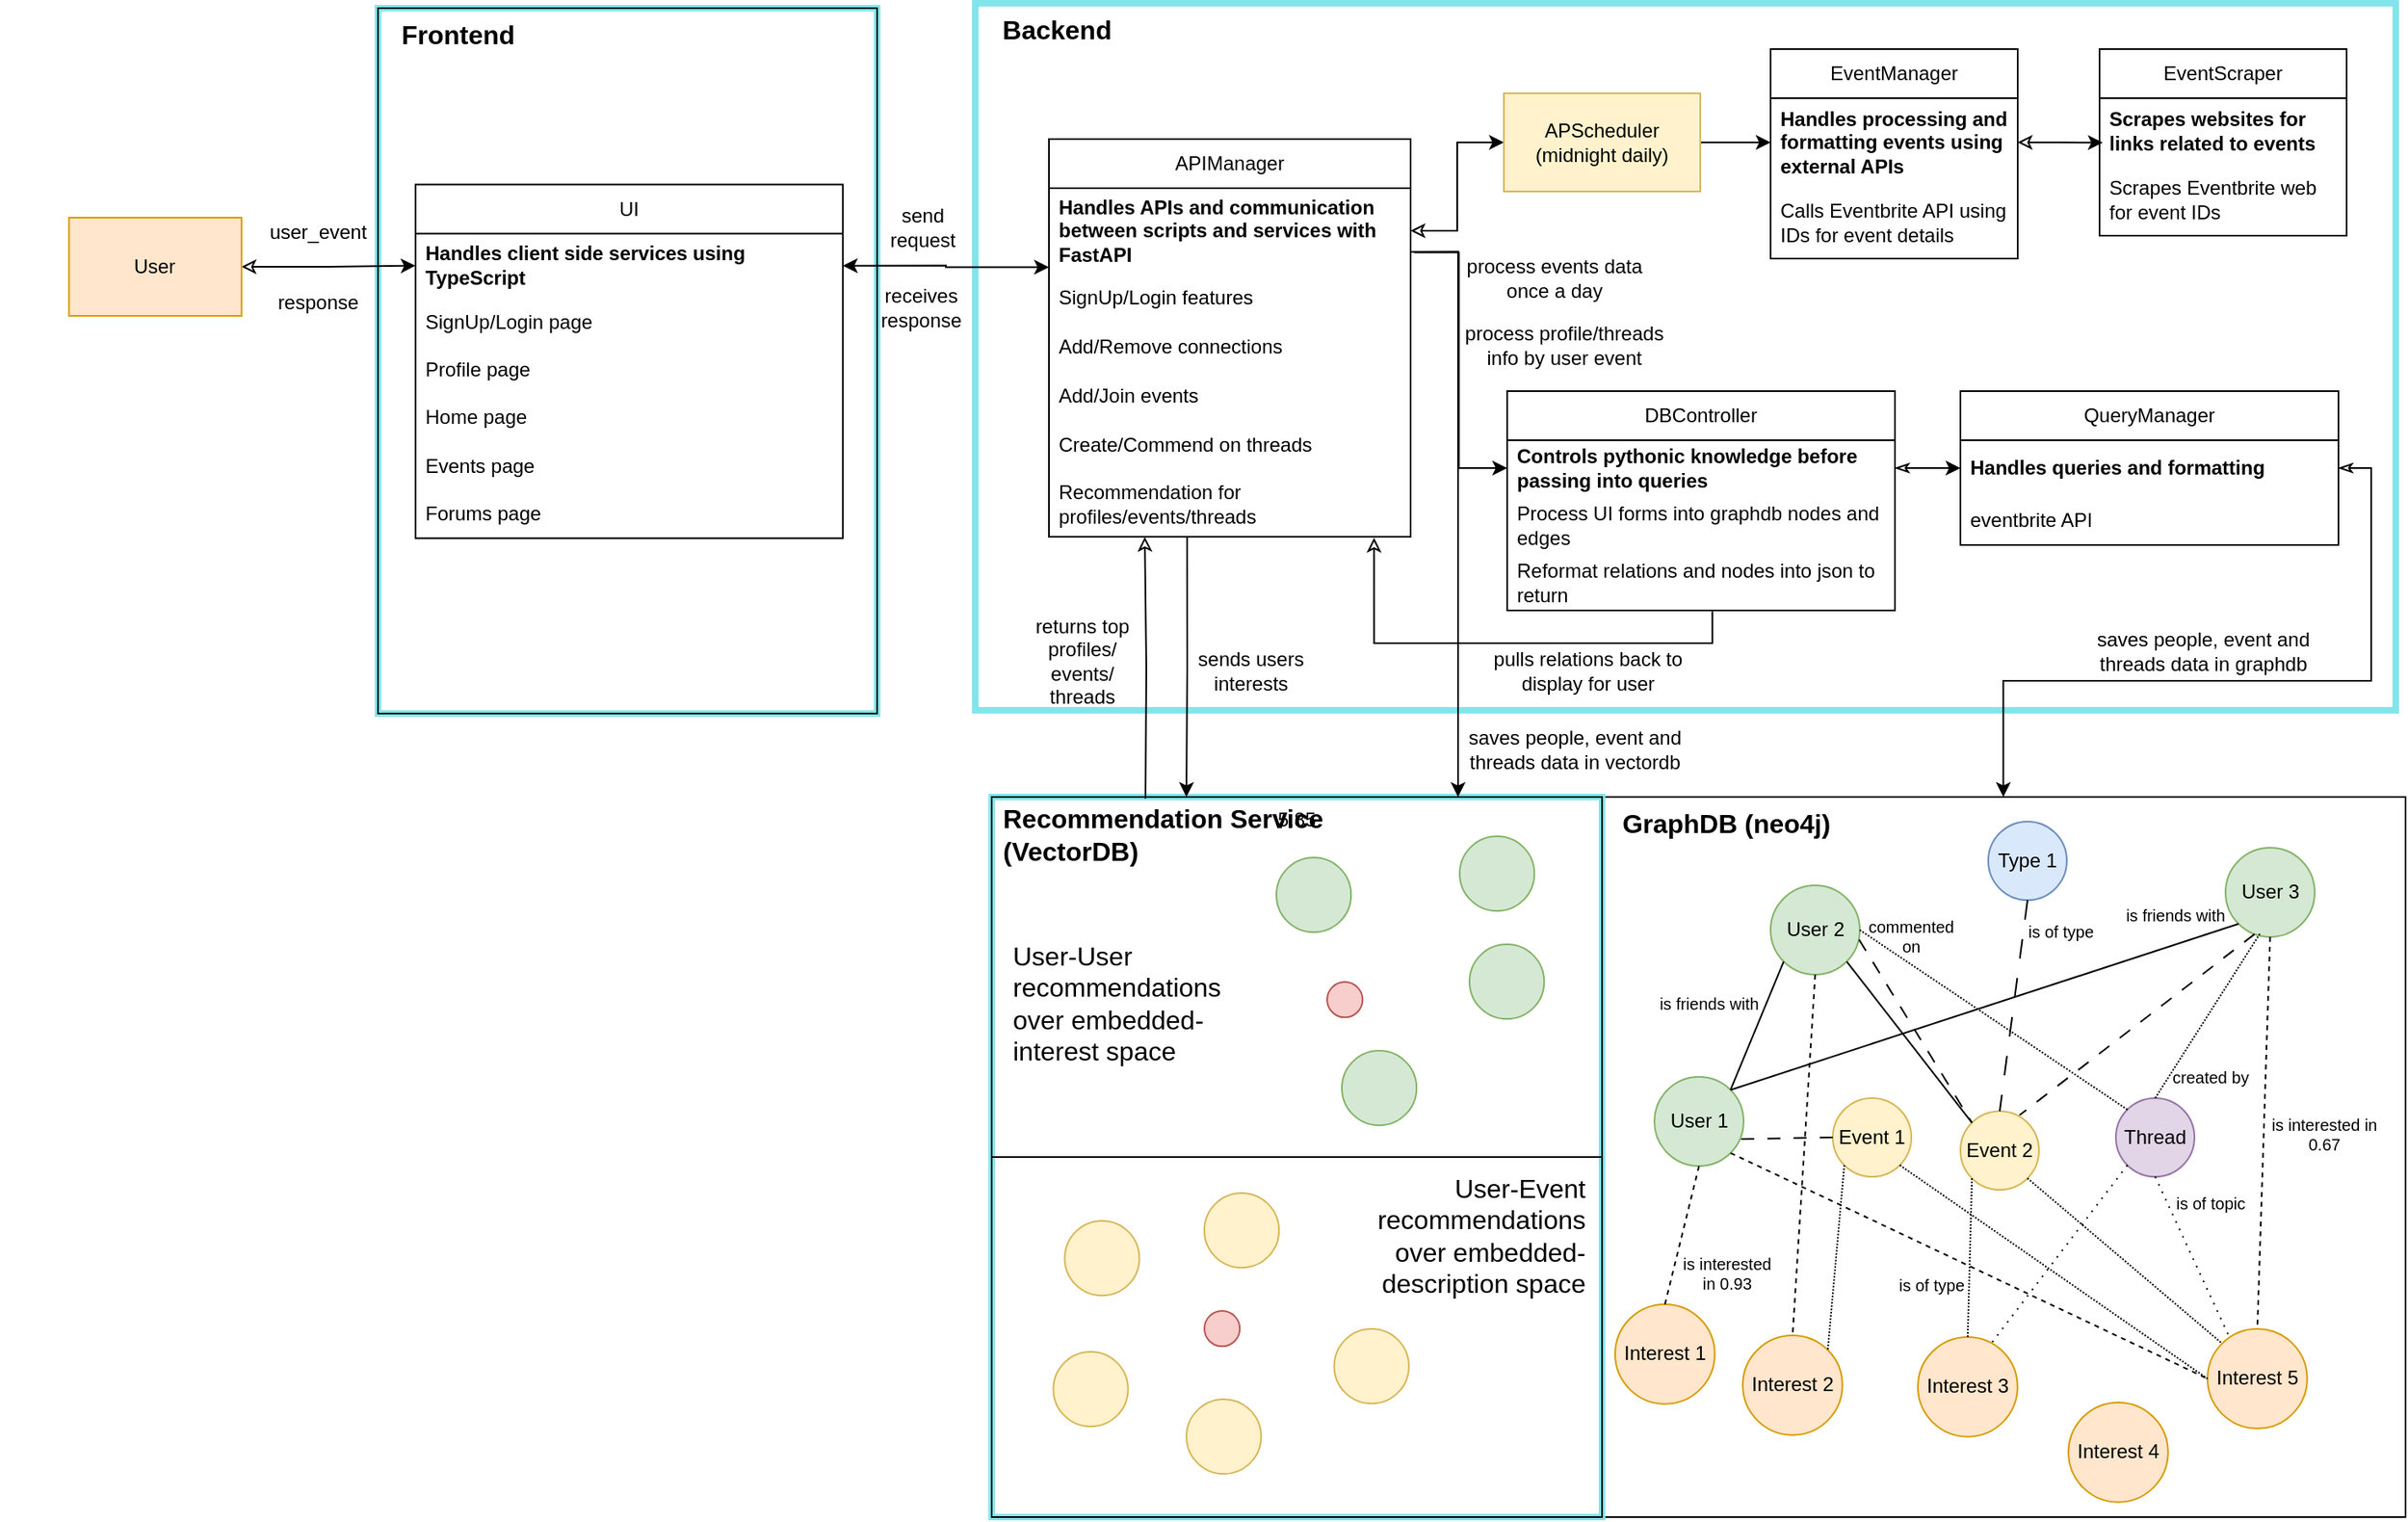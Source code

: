 <mxfile version="26.0.14">
  <diagram name="Page-1" id="p_CH6QeepOM8WfI_RDpC">
    <mxGraphModel dx="1186" dy="473" grid="0" gridSize="10" guides="0" tooltips="1" connect="1" arrows="1" fold="1" page="0" pageScale="1" pageWidth="850" pageHeight="1100" math="0" shadow="0">
      <root>
        <mxCell id="0" />
        <mxCell id="1" parent="0" />
        <mxCell id="Jm47MydlCzY3dooI6Hed-61" value="" style="group" parent="1" vertex="1" connectable="0">
          <mxGeometry x="978" y="524" width="491" height="440" as="geometry" />
        </mxCell>
        <mxCell id="Jm47MydlCzY3dooI6Hed-62" value="" style="rounded=0;whiteSpace=wrap;html=1;gradientColor=default;fillColor=none;" parent="Jm47MydlCzY3dooI6Hed-61" vertex="1">
          <mxGeometry x="-0.583" width="491.583" height="440.0" as="geometry" />
        </mxCell>
        <mxCell id="Jm47MydlCzY3dooI6Hed-63" value="GraphDB (neo4j)" style="text;html=1;align=center;verticalAlign=middle;whiteSpace=wrap;rounded=0;fontSize=16;fontStyle=1" parent="Jm47MydlCzY3dooI6Hed-61" vertex="1">
          <mxGeometry x="2.63" y="1" width="146.37" height="29.96" as="geometry" />
        </mxCell>
        <mxCell id="Jm47MydlCzY3dooI6Hed-67" value="User 1" style="ellipse;whiteSpace=wrap;html=1;aspect=fixed;fillColor=#d5e8d4;strokeColor=#82b366;" parent="Jm47MydlCzY3dooI6Hed-61" vertex="1">
          <mxGeometry x="31.997" y="170.997" width="54.501" height="54.501" as="geometry" />
        </mxCell>
        <mxCell id="Jm47MydlCzY3dooI6Hed-69" value="Event 2" style="ellipse;whiteSpace=wrap;html=1;aspect=fixed;fillColor=#fff2cc;strokeColor=#d6b656;" parent="Jm47MydlCzY3dooI6Hed-61" vertex="1">
          <mxGeometry x="219" y="192" width="48" height="48" as="geometry" />
        </mxCell>
        <mxCell id="Jm47MydlCzY3dooI6Hed-95" value="Interest 3" style="ellipse;whiteSpace=wrap;html=1;aspect=fixed;fillColor=#ffe6cc;strokeColor=#d79b00;" parent="Jm47MydlCzY3dooI6Hed-61" vertex="1">
          <mxGeometry x="193.004" y="329.996" width="60.862" height="60.862" as="geometry" />
        </mxCell>
        <mxCell id="Jm47MydlCzY3dooI6Hed-96" value="Interest 2" style="ellipse;whiteSpace=wrap;html=1;aspect=fixed;fillColor=#ffe6cc;strokeColor=#d79b00;" parent="Jm47MydlCzY3dooI6Hed-61" vertex="1">
          <mxGeometry x="85.999" y="329.0" width="60.862" height="60.862" as="geometry" />
        </mxCell>
        <mxCell id="Jm47MydlCzY3dooI6Hed-97" value="User 2" style="ellipse;whiteSpace=wrap;html=1;aspect=fixed;fillColor=#d5e8d4;strokeColor=#82b366;" parent="Jm47MydlCzY3dooI6Hed-61" vertex="1">
          <mxGeometry x="103.001" y="54.0" width="54.501" height="54.501" as="geometry" />
        </mxCell>
        <mxCell id="Jm47MydlCzY3dooI6Hed-98" value="Interest 1" style="ellipse;whiteSpace=wrap;html=1;aspect=fixed;fillColor=#ffe6cc;strokeColor=#d79b00;" parent="Jm47MydlCzY3dooI6Hed-61" vertex="1">
          <mxGeometry x="7.999" y="309.998" width="60.862" height="60.862" as="geometry" />
        </mxCell>
        <mxCell id="Jm47MydlCzY3dooI6Hed-100" value="Interest 4" style="ellipse;whiteSpace=wrap;html=1;aspect=fixed;fillColor=#ffe6cc;strokeColor=#d79b00;" parent="Jm47MydlCzY3dooI6Hed-61" vertex="1">
          <mxGeometry x="284.999" y="370.0" width="60.862" height="60.862" as="geometry" />
        </mxCell>
        <mxCell id="Jm47MydlCzY3dooI6Hed-101" value="Interest 5" style="ellipse;whiteSpace=wrap;html=1;aspect=fixed;fillColor=#ffe6cc;strokeColor=#d79b00;" parent="Jm47MydlCzY3dooI6Hed-61" vertex="1">
          <mxGeometry x="370.002" y="325.002" width="60.862" height="60.862" as="geometry" />
        </mxCell>
        <mxCell id="Jm47MydlCzY3dooI6Hed-108" value="" style="endArrow=none;html=1;rounded=0;entryX=1;entryY=0;entryDx=0;entryDy=0;exitX=0;exitY=1;exitDx=0;exitDy=0;" parent="Jm47MydlCzY3dooI6Hed-61" source="Jm47MydlCzY3dooI6Hed-97" target="Jm47MydlCzY3dooI6Hed-67" edge="1">
          <mxGeometry width="50" height="50" relative="1" as="geometry">
            <mxPoint x="102" y="378" as="sourcePoint" />
            <mxPoint x="78" y="346" as="targetPoint" />
          </mxGeometry>
        </mxCell>
        <mxCell id="Jm47MydlCzY3dooI6Hed-109" value="User 3" style="ellipse;whiteSpace=wrap;html=1;aspect=fixed;fillColor=#d5e8d4;strokeColor=#82b366;" parent="Jm47MydlCzY3dooI6Hed-61" vertex="1">
          <mxGeometry x="381.001" y="31.0" width="54.501" height="54.501" as="geometry" />
        </mxCell>
        <mxCell id="Jm47MydlCzY3dooI6Hed-110" value="Event 1" style="ellipse;whiteSpace=wrap;html=1;aspect=fixed;fillColor=#fff2cc;strokeColor=#d6b656;" parent="Jm47MydlCzY3dooI6Hed-61" vertex="1">
          <mxGeometry x="141" y="184" width="48" height="48" as="geometry" />
        </mxCell>
        <mxCell id="Jm47MydlCzY3dooI6Hed-112" value="" style="endArrow=none;html=1;rounded=0;entryX=1;entryY=0;entryDx=0;entryDy=0;exitX=0;exitY=1;exitDx=0;exitDy=0;dashed=1;dashPattern=1 1;" parent="Jm47MydlCzY3dooI6Hed-61" source="Jm47MydlCzY3dooI6Hed-110" target="Jm47MydlCzY3dooI6Hed-96" edge="1">
          <mxGeometry width="50" height="50" relative="1" as="geometry">
            <mxPoint x="273" y="232" as="sourcePoint" />
            <mxPoint x="191" y="269" as="targetPoint" />
          </mxGeometry>
        </mxCell>
        <mxCell id="Jm47MydlCzY3dooI6Hed-113" value="" style="endArrow=none;html=1;rounded=0;entryX=0;entryY=0;entryDx=0;entryDy=0;exitX=1;exitY=1;exitDx=0;exitDy=0;dashed=1;dashPattern=1 1;" parent="Jm47MydlCzY3dooI6Hed-61" source="Jm47MydlCzY3dooI6Hed-69" target="Jm47MydlCzY3dooI6Hed-101" edge="1">
          <mxGeometry width="50" height="50" relative="1" as="geometry">
            <mxPoint x="319" y="260" as="sourcePoint" />
            <mxPoint x="290" y="302" as="targetPoint" />
          </mxGeometry>
        </mxCell>
        <mxCell id="Jm47MydlCzY3dooI6Hed-114" value="" style="endArrow=none;html=1;rounded=0;entryX=0.5;entryY=0;entryDx=0;entryDy=0;exitX=0;exitY=1;exitDx=0;exitDy=0;dashed=1;dashPattern=1 1;" parent="Jm47MydlCzY3dooI6Hed-61" source="Jm47MydlCzY3dooI6Hed-69" target="Jm47MydlCzY3dooI6Hed-95" edge="1">
          <mxGeometry width="50" height="50" relative="1" as="geometry">
            <mxPoint x="214" y="259" as="sourcePoint" />
            <mxPoint x="267" y="301" as="targetPoint" />
          </mxGeometry>
        </mxCell>
        <mxCell id="Jm47MydlCzY3dooI6Hed-115" value="" style="endArrow=none;html=1;rounded=0;entryX=0;entryY=0.5;entryDx=0;entryDy=0;exitX=1;exitY=1;exitDx=0;exitDy=0;dashed=1;dashPattern=1 1;" parent="Jm47MydlCzY3dooI6Hed-61" source="Jm47MydlCzY3dooI6Hed-110" target="Jm47MydlCzY3dooI6Hed-101" edge="1">
          <mxGeometry width="50" height="50" relative="1" as="geometry">
            <mxPoint x="213" y="252" as="sourcePoint" />
            <mxPoint x="184" y="294" as="targetPoint" />
          </mxGeometry>
        </mxCell>
        <mxCell id="Jm47MydlCzY3dooI6Hed-116" value="" style="endArrow=none;html=1;rounded=0;entryX=0.5;entryY=0;entryDx=0;entryDy=0;exitX=0.5;exitY=1;exitDx=0;exitDy=0;dashed=1;" parent="Jm47MydlCzY3dooI6Hed-61" source="Jm47MydlCzY3dooI6Hed-67" target="Jm47MydlCzY3dooI6Hed-98" edge="1">
          <mxGeometry width="50" height="50" relative="1" as="geometry">
            <mxPoint x="43" y="211" as="sourcePoint" />
            <mxPoint x="14" y="253" as="targetPoint" />
          </mxGeometry>
        </mxCell>
        <mxCell id="Jm47MydlCzY3dooI6Hed-117" value="" style="endArrow=none;html=1;rounded=0;entryX=0;entryY=0.5;entryDx=0;entryDy=0;exitX=1;exitY=1;exitDx=0;exitDy=0;dashed=1;" parent="Jm47MydlCzY3dooI6Hed-61" source="Jm47MydlCzY3dooI6Hed-67" target="Jm47MydlCzY3dooI6Hed-101" edge="1">
          <mxGeometry width="50" height="50" relative="1" as="geometry">
            <mxPoint x="69" y="235" as="sourcePoint" />
            <mxPoint x="62" y="291" as="targetPoint" />
          </mxGeometry>
        </mxCell>
        <mxCell id="Jm47MydlCzY3dooI6Hed-118" value="" style="endArrow=none;html=1;rounded=0;entryX=1;entryY=0;entryDx=0;entryDy=0;exitX=0;exitY=1;exitDx=0;exitDy=0;" parent="Jm47MydlCzY3dooI6Hed-61" source="Jm47MydlCzY3dooI6Hed-109" target="Jm47MydlCzY3dooI6Hed-67" edge="1">
          <mxGeometry width="50" height="50" relative="1" as="geometry">
            <mxPoint x="154" y="106" as="sourcePoint" />
            <mxPoint x="89" y="189" as="targetPoint" />
          </mxGeometry>
        </mxCell>
        <mxCell id="Jm47MydlCzY3dooI6Hed-119" value="" style="endArrow=none;html=1;rounded=0;entryX=0.5;entryY=0;entryDx=0;entryDy=0;exitX=0.5;exitY=1;exitDx=0;exitDy=0;dashed=1;" parent="Jm47MydlCzY3dooI6Hed-61" source="Jm47MydlCzY3dooI6Hed-97" target="Jm47MydlCzY3dooI6Hed-96" edge="1">
          <mxGeometry width="50" height="50" relative="1" as="geometry">
            <mxPoint x="289" y="111" as="sourcePoint" />
            <mxPoint x="89" y="189" as="targetPoint" />
          </mxGeometry>
        </mxCell>
        <mxCell id="Jm47MydlCzY3dooI6Hed-120" value="" style="endArrow=none;html=1;rounded=0;entryX=0;entryY=0;entryDx=0;entryDy=0;exitX=0.992;exitY=0.609;exitDx=0;exitDy=0;dashed=1;exitPerimeter=0;dashPattern=8 8;" parent="Jm47MydlCzY3dooI6Hed-61" source="Jm47MydlCzY3dooI6Hed-97" target="Jm47MydlCzY3dooI6Hed-69" edge="1">
          <mxGeometry width="50" height="50" relative="1" as="geometry">
            <mxPoint x="173" y="114" as="sourcePoint" />
            <mxPoint x="142" y="273" as="targetPoint" />
          </mxGeometry>
        </mxCell>
        <mxCell id="Jm47MydlCzY3dooI6Hed-121" value="" style="endArrow=none;html=1;rounded=0;exitX=0.5;exitY=1;exitDx=0;exitDy=0;dashed=1;entryX=0.5;entryY=0;entryDx=0;entryDy=0;" parent="Jm47MydlCzY3dooI6Hed-61" source="Jm47MydlCzY3dooI6Hed-109" target="Jm47MydlCzY3dooI6Hed-101" edge="1">
          <mxGeometry width="50" height="50" relative="1" as="geometry">
            <mxPoint x="193" y="106" as="sourcePoint" />
            <mxPoint x="403" y="300" as="targetPoint" />
          </mxGeometry>
        </mxCell>
        <mxCell id="Jm47MydlCzY3dooI6Hed-122" value="" style="endArrow=none;html=1;rounded=0;entryX=0.753;entryY=0.05;entryDx=0;entryDy=0;exitX=0.325;exitY=0.969;exitDx=0;exitDy=0;exitPerimeter=0;dashed=1;dashPattern=8 8;entryPerimeter=0;" parent="Jm47MydlCzY3dooI6Hed-61" source="Jm47MydlCzY3dooI6Hed-109" target="Jm47MydlCzY3dooI6Hed-69" edge="1">
          <mxGeometry width="50" height="50" relative="1" as="geometry">
            <mxPoint x="337" y="120" as="sourcePoint" />
            <mxPoint x="89" y="189" as="targetPoint" />
          </mxGeometry>
        </mxCell>
        <mxCell id="Jm47MydlCzY3dooI6Hed-123" value="" style="endArrow=none;html=1;rounded=0;entryX=0;entryY=0;entryDx=0;entryDy=0;exitX=1;exitY=1;exitDx=0;exitDy=0;" parent="Jm47MydlCzY3dooI6Hed-61" source="Jm47MydlCzY3dooI6Hed-97" target="Jm47MydlCzY3dooI6Hed-69" edge="1">
          <mxGeometry width="50" height="50" relative="1" as="geometry">
            <mxPoint x="251" y="102" as="sourcePoint" />
            <mxPoint x="236" y="190" as="targetPoint" />
          </mxGeometry>
        </mxCell>
        <mxCell id="Jm47MydlCzY3dooI6Hed-125" value="" style="endArrow=none;html=1;rounded=0;entryX=0;entryY=0.5;entryDx=0;entryDy=0;exitX=0.973;exitY=0.697;exitDx=0;exitDy=0;dashed=1;exitPerimeter=0;dashPattern=8 8;" parent="Jm47MydlCzY3dooI6Hed-61" source="Jm47MydlCzY3dooI6Hed-67" target="Jm47MydlCzY3dooI6Hed-110" edge="1">
          <mxGeometry width="50" height="50" relative="1" as="geometry">
            <mxPoint x="94" y="199" as="sourcePoint" />
            <mxPoint x="209" y="328" as="targetPoint" />
          </mxGeometry>
        </mxCell>
        <mxCell id="Jm47MydlCzY3dooI6Hed-128" value="is friends with" style="text;html=1;align=center;verticalAlign=middle;whiteSpace=wrap;rounded=0;fontSize=10;" parent="Jm47MydlCzY3dooI6Hed-61" vertex="1">
          <mxGeometry x="22" y="111" width="87" height="30" as="geometry" />
        </mxCell>
        <mxCell id="Jm47MydlCzY3dooI6Hed-129" value="is interested in&lt;div&gt;0.67&lt;/div&gt;" style="text;html=1;align=center;verticalAlign=middle;whiteSpace=wrap;rounded=0;fontSize=10;" parent="Jm47MydlCzY3dooI6Hed-61" vertex="1">
          <mxGeometry x="398" y="191" width="87" height="30" as="geometry" />
        </mxCell>
        <mxCell id="Jm47MydlCzY3dooI6Hed-130" value="is of type" style="text;html=1;align=center;verticalAlign=middle;whiteSpace=wrap;rounded=0;fontSize=10;" parent="Jm47MydlCzY3dooI6Hed-61" vertex="1">
          <mxGeometry x="167" y="283" width="69" height="30" as="geometry" />
        </mxCell>
        <mxCell id="Jm47MydlCzY3dooI6Hed-135" value="Type 1" style="ellipse;whiteSpace=wrap;html=1;aspect=fixed;fillColor=#dae8fc;strokeColor=#6c8ebf;" parent="Jm47MydlCzY3dooI6Hed-61" vertex="1">
          <mxGeometry x="236" y="15" width="48" height="48" as="geometry" />
        </mxCell>
        <mxCell id="Jm47MydlCzY3dooI6Hed-137" value="" style="endArrow=none;html=1;rounded=0;exitX=0.5;exitY=1;exitDx=0;exitDy=0;dashed=1;entryX=0.5;entryY=0;entryDx=0;entryDy=0;dashPattern=12 12;" parent="Jm47MydlCzY3dooI6Hed-61" source="Jm47MydlCzY3dooI6Hed-135" target="Jm47MydlCzY3dooI6Hed-69" edge="1">
          <mxGeometry width="50" height="50" relative="1" as="geometry">
            <mxPoint x="356" y="128" as="sourcePoint" />
            <mxPoint x="412" y="288" as="targetPoint" />
          </mxGeometry>
        </mxCell>
        <mxCell id="Jm47MydlCzY3dooI6Hed-138" value="is of type" style="text;html=1;align=center;verticalAlign=middle;whiteSpace=wrap;rounded=0;fontSize=10;" parent="Jm47MydlCzY3dooI6Hed-61" vertex="1">
          <mxGeometry x="237" y="67" width="87" height="30" as="geometry" />
        </mxCell>
        <mxCell id="Jm47MydlCzY3dooI6Hed-140" value="Thread" style="ellipse;whiteSpace=wrap;html=1;aspect=fixed;fillColor=#e1d5e7;strokeColor=#9673a6;" parent="Jm47MydlCzY3dooI6Hed-61" vertex="1">
          <mxGeometry x="314" y="184" width="48" height="48" as="geometry" />
        </mxCell>
        <mxCell id="Jm47MydlCzY3dooI6Hed-141" value="" style="endArrow=none;html=1;rounded=0;entryX=0.212;entryY=0.067;entryDx=0;entryDy=0;exitX=0.5;exitY=1;exitDx=0;exitDy=0;dashed=1;dashPattern=1 4;entryPerimeter=0;" parent="Jm47MydlCzY3dooI6Hed-61" source="Jm47MydlCzY3dooI6Hed-140" target="Jm47MydlCzY3dooI6Hed-101" edge="1">
          <mxGeometry width="50" height="50" relative="1" as="geometry">
            <mxPoint x="380" y="89" as="sourcePoint" />
            <mxPoint x="265" y="204" as="targetPoint" />
          </mxGeometry>
        </mxCell>
        <mxCell id="Jm47MydlCzY3dooI6Hed-144" value="" style="endArrow=none;html=1;rounded=0;entryX=0.388;entryY=0.96;entryDx=0;entryDy=0;exitX=0.5;exitY=0;exitDx=0;exitDy=0;dashed=1;dashPattern=1 1;entryPerimeter=0;" parent="Jm47MydlCzY3dooI6Hed-61" source="Jm47MydlCzY3dooI6Hed-140" target="Jm47MydlCzY3dooI6Hed-109" edge="1">
          <mxGeometry width="50" height="50" relative="1" as="geometry">
            <mxPoint x="365" y="235" as="sourcePoint" />
            <mxPoint x="405" y="312" as="targetPoint" />
          </mxGeometry>
        </mxCell>
        <mxCell id="Jm47MydlCzY3dooI6Hed-145" value="" style="endArrow=none;html=1;rounded=0;entryX=1;entryY=0.5;entryDx=0;entryDy=0;exitX=0;exitY=0;exitDx=0;exitDy=0;dashed=1;dashPattern=1 1;" parent="Jm47MydlCzY3dooI6Hed-61" source="Jm47MydlCzY3dooI6Hed-140" target="Jm47MydlCzY3dooI6Hed-97" edge="1">
          <mxGeometry width="50" height="50" relative="1" as="geometry">
            <mxPoint x="348" y="194" as="sourcePoint" />
            <mxPoint x="383" y="88" as="targetPoint" />
          </mxGeometry>
        </mxCell>
        <mxCell id="Jm47MydlCzY3dooI6Hed-146" value="created by" style="text;html=1;align=center;verticalAlign=middle;whiteSpace=wrap;rounded=0;fontSize=10;" parent="Jm47MydlCzY3dooI6Hed-61" vertex="1">
          <mxGeometry x="347" y="156" width="50" height="30" as="geometry" />
        </mxCell>
        <mxCell id="Jm47MydlCzY3dooI6Hed-147" value="commented on" style="text;html=1;align=center;verticalAlign=middle;whiteSpace=wrap;rounded=0;fontSize=10;" parent="Jm47MydlCzY3dooI6Hed-61" vertex="1">
          <mxGeometry x="164" y="70" width="50" height="30" as="geometry" />
        </mxCell>
        <mxCell id="Jm47MydlCzY3dooI6Hed-194" value="is of topic" style="text;html=1;align=center;verticalAlign=middle;whiteSpace=wrap;rounded=0;fontSize=10;" parent="Jm47MydlCzY3dooI6Hed-61" vertex="1">
          <mxGeometry x="347" y="233" width="50" height="30" as="geometry" />
        </mxCell>
        <mxCell id="Jm47MydlCzY3dooI6Hed-143" value="" style="endArrow=none;html=1;rounded=0;exitX=0;exitY=1;exitDx=0;exitDy=0;dashed=1;dashPattern=1 4;" parent="Jm47MydlCzY3dooI6Hed-61" source="Jm47MydlCzY3dooI6Hed-140" edge="1">
          <mxGeometry width="50" height="50" relative="1" as="geometry">
            <mxPoint x="329" y="239" as="sourcePoint" />
            <mxPoint x="237" y="335" as="targetPoint" />
          </mxGeometry>
        </mxCell>
        <mxCell id="Jm47MydlCzY3dooI6Hed-196" value="is interested in&amp;nbsp;&lt;span style=&quot;background-color: transparent; color: light-dark(rgb(0, 0, 0), rgb(255, 255, 255));&quot;&gt;0.93&lt;/span&gt;" style="text;html=1;align=center;verticalAlign=middle;whiteSpace=wrap;rounded=0;fontSize=10;" parent="Jm47MydlCzY3dooI6Hed-61" vertex="1">
          <mxGeometry x="47" y="276" width="59" height="30" as="geometry" />
        </mxCell>
        <mxCell id="Jm47MydlCzY3dooI6Hed-198" value="is friends with" style="text;html=1;align=center;verticalAlign=middle;whiteSpace=wrap;rounded=0;fontSize=10;" parent="Jm47MydlCzY3dooI6Hed-61" vertex="1">
          <mxGeometry x="307" y="57" width="87" height="30" as="geometry" />
        </mxCell>
        <mxCell id="Jm47MydlCzY3dooI6Hed-36" value="Frontend" style="text;html=1;align=center;verticalAlign=middle;whiteSpace=wrap;rounded=0;fontSize=16;fontStyle=1" parent="1" vertex="1">
          <mxGeometry x="234" y="43" width="90" height="30" as="geometry" />
        </mxCell>
        <mxCell id="Jm47MydlCzY3dooI6Hed-53" value="5.85" style="group;strokeWidth=4;strokeColor=light-dark(#83e5ec, #ededed);" parent="1" vertex="1" connectable="0">
          <mxGeometry x="605" y="524" width="373" height="440" as="geometry" />
        </mxCell>
        <mxCell id="Jm47MydlCzY3dooI6Hed-42" value="" style="rounded=0;whiteSpace=wrap;html=1;gradientColor=default;fillColor=none;" parent="Jm47MydlCzY3dooI6Hed-53" vertex="1">
          <mxGeometry width="373" height="440" as="geometry" />
        </mxCell>
        <mxCell id="Jm47MydlCzY3dooI6Hed-44" value="Recommendation Service (VectorDB)" style="text;html=1;align=left;verticalAlign=middle;whiteSpace=wrap;rounded=0;fontSize=16;fontStyle=1" parent="Jm47MydlCzY3dooI6Hed-53" vertex="1">
          <mxGeometry x="4.97" y="1" width="230.139" height="43" as="geometry" />
        </mxCell>
        <mxCell id="Jm47MydlCzY3dooI6Hed-204" value="" style="ellipse;whiteSpace=wrap;html=1;aspect=fixed;fillColor=#fff2cc;strokeColor=#d6b656;" parent="Jm47MydlCzY3dooI6Hed-53" vertex="1">
          <mxGeometry x="37.697" y="339" width="45.633" height="45.633" as="geometry" />
        </mxCell>
        <mxCell id="Jm47MydlCzY3dooI6Hed-213" value="" style="ellipse;whiteSpace=wrap;html=1;aspect=fixed;fillColor=#fff2cc;strokeColor=#d6b656;" parent="Jm47MydlCzY3dooI6Hed-53" vertex="1">
          <mxGeometry x="209.316" y="325" width="45.633" height="45.633" as="geometry" />
        </mxCell>
        <mxCell id="Jm47MydlCzY3dooI6Hed-214" value="" style="ellipse;whiteSpace=wrap;html=1;aspect=fixed;fillColor=#fff2cc;strokeColor=#d6b656;" parent="Jm47MydlCzY3dooI6Hed-53" vertex="1">
          <mxGeometry x="129.955" y="242" width="45.633" height="45.633" as="geometry" />
        </mxCell>
        <mxCell id="Jm47MydlCzY3dooI6Hed-215" value="" style="ellipse;whiteSpace=wrap;html=1;aspect=fixed;fillColor=#fff2cc;strokeColor=#d6b656;" parent="Jm47MydlCzY3dooI6Hed-53" vertex="1">
          <mxGeometry x="44.641" y="259" width="45.633" height="45.633" as="geometry" />
        </mxCell>
        <mxCell id="Jm47MydlCzY3dooI6Hed-216" value="" style="ellipse;whiteSpace=wrap;html=1;aspect=fixed;fillColor=#fff2cc;strokeColor=#d6b656;" parent="Jm47MydlCzY3dooI6Hed-53" vertex="1">
          <mxGeometry x="119.043" y="368" width="45.633" height="45.633" as="geometry" />
        </mxCell>
        <mxCell id="Jm47MydlCzY3dooI6Hed-222" value="" style="ellipse;whiteSpace=wrap;html=1;aspect=fixed;fillColor=#d5e8d4;strokeColor=#82b366;" parent="Jm47MydlCzY3dooI6Hed-53" vertex="1">
          <mxGeometry x="173.997" y="37" width="45.633" height="45.633" as="geometry" />
        </mxCell>
        <mxCell id="Jm47MydlCzY3dooI6Hed-224" value="" style="ellipse;whiteSpace=wrap;html=1;aspect=fixed;fillColor=#d5e8d4;strokeColor=#82b366;" parent="Jm47MydlCzY3dooI6Hed-53" vertex="1">
          <mxGeometry x="286.003" y="24" width="45.633" height="45.633" as="geometry" />
        </mxCell>
        <mxCell id="Jm47MydlCzY3dooI6Hed-225" value="" style="ellipse;whiteSpace=wrap;html=1;aspect=fixed;fillColor=#d5e8d4;strokeColor=#82b366;" parent="Jm47MydlCzY3dooI6Hed-53" vertex="1">
          <mxGeometry x="214.0" y="155" width="45.633" height="45.633" as="geometry" />
        </mxCell>
        <mxCell id="Jm47MydlCzY3dooI6Hed-226" value="" style="ellipse;whiteSpace=wrap;html=1;aspect=fixed;fillColor=#d5e8d4;strokeColor=#82b366;" parent="Jm47MydlCzY3dooI6Hed-53" vertex="1">
          <mxGeometry x="292.003" y="90" width="45.633" height="45.633" as="geometry" />
        </mxCell>
        <mxCell id="0aySE2lDt-08N_8cHqI--3" value="" style="endArrow=none;html=1;rounded=0;exitX=0;exitY=0.5;exitDx=0;exitDy=0;entryX=1;entryY=0.5;entryDx=0;entryDy=0;" edge="1" parent="Jm47MydlCzY3dooI6Hed-53" source="Jm47MydlCzY3dooI6Hed-42" target="Jm47MydlCzY3dooI6Hed-42">
          <mxGeometry width="50" height="50" relative="1" as="geometry">
            <mxPoint x="195" y="267" as="sourcePoint" />
            <mxPoint x="245" y="217" as="targetPoint" />
          </mxGeometry>
        </mxCell>
        <mxCell id="0aySE2lDt-08N_8cHqI--4" value="User-User recommendations&lt;div&gt;over embedded-interest space&lt;/div&gt;" style="text;html=1;align=left;verticalAlign=middle;whiteSpace=wrap;rounded=0;fontSize=16;fontStyle=0" vertex="1" parent="Jm47MydlCzY3dooI6Hed-53">
          <mxGeometry x="11" y="78" width="143" height="95" as="geometry" />
        </mxCell>
        <mxCell id="0aySE2lDt-08N_8cHqI--5" value="User-Event recommendations over embedded-description space" style="text;html=1;align=right;verticalAlign=middle;whiteSpace=wrap;rounded=0;fontSize=16;fontStyle=0" vertex="1" parent="Jm47MydlCzY3dooI6Hed-53">
          <mxGeometry x="204" y="225" width="161.14" height="85" as="geometry" />
        </mxCell>
        <mxCell id="0aySE2lDt-08N_8cHqI--6" value="" style="ellipse;whiteSpace=wrap;html=1;aspect=fixed;fillColor=#f8cecc;strokeColor=#b85450;" vertex="1" parent="Jm47MydlCzY3dooI6Hed-53">
          <mxGeometry x="130" y="314" width="21.63" height="21.63" as="geometry" />
        </mxCell>
        <mxCell id="0aySE2lDt-08N_8cHqI--7" value="" style="ellipse;whiteSpace=wrap;html=1;aspect=fixed;fillColor=#f8cecc;strokeColor=#b85450;" vertex="1" parent="Jm47MydlCzY3dooI6Hed-53">
          <mxGeometry x="205" y="113" width="21.63" height="21.63" as="geometry" />
        </mxCell>
        <mxCell id="Jm47MydlCzY3dooI6Hed-55" value="" style="group;strokeColor=light-dark(#83e5ec, #ededed);strokeWidth=4;" parent="1" vertex="1" connectable="0">
          <mxGeometry x="230" y="42" width="305" height="431" as="geometry" />
        </mxCell>
        <mxCell id="Jm47MydlCzY3dooI6Hed-35" value="" style="rounded=0;whiteSpace=wrap;html=1;gradientColor=default;fillColor=none;" parent="Jm47MydlCzY3dooI6Hed-55" vertex="1">
          <mxGeometry width="305" height="431" as="geometry" />
        </mxCell>
        <mxCell id="Jm47MydlCzY3dooI6Hed-12" value="UI" style="swimlane;fontStyle=0;childLayout=stackLayout;horizontal=1;startSize=30;horizontalStack=0;resizeParent=1;resizeParentMax=0;resizeLast=0;collapsible=1;marginBottom=0;whiteSpace=wrap;html=1;" parent="Jm47MydlCzY3dooI6Hed-55" vertex="1">
          <mxGeometry x="22.921" y="107.75" width="261.162" height="216.114" as="geometry" />
        </mxCell>
        <mxCell id="Jm47MydlCzY3dooI6Hed-13" value="Handles client side services using TypeScript" style="text;strokeColor=none;fillColor=none;align=left;verticalAlign=middle;spacingLeft=4;spacingRight=4;overflow=hidden;points=[[0,0.5],[1,0.5]];portConstraint=eastwest;rotatable=0;whiteSpace=wrap;html=1;fontStyle=1" parent="Jm47MydlCzY3dooI6Hed-12" vertex="1">
          <mxGeometry y="30" width="261.162" height="39.182" as="geometry" />
        </mxCell>
        <mxCell id="Jm47MydlCzY3dooI6Hed-39" value="SignUp/Login page" style="text;strokeColor=none;fillColor=none;align=left;verticalAlign=middle;spacingLeft=4;spacingRight=4;overflow=hidden;points=[[0,0.5],[1,0.5]];portConstraint=eastwest;rotatable=0;whiteSpace=wrap;html=1;" parent="Jm47MydlCzY3dooI6Hed-12" vertex="1">
          <mxGeometry y="69.182" width="261.162" height="29.386" as="geometry" />
        </mxCell>
        <mxCell id="Jm47MydlCzY3dooI6Hed-40" value="Profile page" style="text;strokeColor=none;fillColor=none;align=left;verticalAlign=middle;spacingLeft=4;spacingRight=4;overflow=hidden;points=[[0,0.5],[1,0.5]];portConstraint=eastwest;rotatable=0;whiteSpace=wrap;html=1;" parent="Jm47MydlCzY3dooI6Hed-12" vertex="1">
          <mxGeometry y="98.568" width="261.162" height="29.386" as="geometry" />
        </mxCell>
        <mxCell id="Jm47MydlCzY3dooI6Hed-41" value="Home page" style="text;strokeColor=none;fillColor=none;align=left;verticalAlign=middle;spacingLeft=4;spacingRight=4;overflow=hidden;points=[[0,0.5],[1,0.5]];portConstraint=eastwest;rotatable=0;whiteSpace=wrap;html=1;" parent="Jm47MydlCzY3dooI6Hed-12" vertex="1">
          <mxGeometry y="127.955" width="261.162" height="29.386" as="geometry" />
        </mxCell>
        <mxCell id="Jm47MydlCzY3dooI6Hed-14" value="Events page" style="text;strokeColor=none;fillColor=none;align=left;verticalAlign=middle;spacingLeft=4;spacingRight=4;overflow=hidden;points=[[0,0.5],[1,0.5]];portConstraint=eastwest;rotatable=0;whiteSpace=wrap;html=1;" parent="Jm47MydlCzY3dooI6Hed-12" vertex="1">
          <mxGeometry y="157.341" width="261.162" height="29.386" as="geometry" />
        </mxCell>
        <mxCell id="Jm47MydlCzY3dooI6Hed-15" value="Forums page" style="text;strokeColor=none;fillColor=none;align=left;verticalAlign=middle;spacingLeft=4;spacingRight=4;overflow=hidden;points=[[0,0.5],[1,0.5]];portConstraint=eastwest;rotatable=0;whiteSpace=wrap;html=1;" parent="Jm47MydlCzY3dooI6Hed-12" vertex="1">
          <mxGeometry y="186.727" width="261.162" height="29.386" as="geometry" />
        </mxCell>
        <mxCell id="Jm47MydlCzY3dooI6Hed-56" value="" style="group" parent="1" vertex="1" connectable="0">
          <mxGeometry x="-1" y="164" width="203" height="73" as="geometry" />
        </mxCell>
        <mxCell id="Jm47MydlCzY3dooI6Hed-50" style="edgeStyle=orthogonalEdgeStyle;rounded=0;orthogonalLoop=1;jettySize=auto;html=1;exitX=1;exitY=0.5;exitDx=0;exitDy=0;entryX=0;entryY=0.5;entryDx=0;entryDy=0;startArrow=classic;startFill=0;" parent="Jm47MydlCzY3dooI6Hed-56" source="Jm47MydlCzY3dooI6Hed-49" target="Jm47MydlCzY3dooI6Hed-13" edge="1">
          <mxGeometry relative="1" as="geometry" />
        </mxCell>
        <mxCell id="Jm47MydlCzY3dooI6Hed-49" value="User" style="rounded=0;whiteSpace=wrap;html=1;fillColor=#ffe6cc;strokeColor=#d79b00;" parent="Jm47MydlCzY3dooI6Hed-56" vertex="1">
          <mxGeometry x="42.182" y="6" width="105.455" height="60" as="geometry" />
        </mxCell>
        <mxCell id="Jm47MydlCzY3dooI6Hed-51" value="user_event" style="text;html=1;align=center;verticalAlign=middle;whiteSpace=wrap;rounded=0;" parent="Jm47MydlCzY3dooI6Hed-56" vertex="1">
          <mxGeometry x="167.848" width="52.727" height="30" as="geometry" />
        </mxCell>
        <mxCell id="Jm47MydlCzY3dooI6Hed-52" value="response" style="text;html=1;align=center;verticalAlign=middle;whiteSpace=wrap;rounded=0;" parent="Jm47MydlCzY3dooI6Hed-56" vertex="1">
          <mxGeometry x="167.848" y="43" width="52.727" height="30" as="geometry" />
        </mxCell>
        <mxCell id="Jm47MydlCzY3dooI6Hed-38" value="" style="rounded=0;whiteSpace=wrap;html=1;gradientColor=default;fillColor=none;strokeWidth=4;strokeColor=light-dark(#83e5ec, #ededed);" parent="1" vertex="1">
          <mxGeometry x="595" y="39" width="868" height="432" as="geometry" />
        </mxCell>
        <mxCell id="Jm47MydlCzY3dooI6Hed-16" value="APIManager" style="swimlane;fontStyle=0;childLayout=stackLayout;horizontal=1;startSize=30;horizontalStack=0;resizeParent=1;resizeParentMax=0;resizeLast=0;collapsible=1;marginBottom=0;whiteSpace=wrap;html=1;" parent="1" vertex="1">
          <mxGeometry x="640" y="122" width="221" height="243" as="geometry" />
        </mxCell>
        <mxCell id="Jm47MydlCzY3dooI6Hed-18" value="Handles APIs and communication between scripts and services with FastAPI" style="text;strokeColor=none;fillColor=none;align=left;verticalAlign=middle;spacingLeft=4;spacingRight=4;overflow=hidden;points=[[0,0.5],[1,0.5]];portConstraint=eastwest;rotatable=0;whiteSpace=wrap;html=1;fontStyle=1" parent="Jm47MydlCzY3dooI6Hed-16" vertex="1">
          <mxGeometry y="30" width="221" height="52" as="geometry" />
        </mxCell>
        <mxCell id="Jm47MydlCzY3dooI6Hed-45" value="SignUp/Login features" style="text;strokeColor=none;fillColor=none;align=left;verticalAlign=middle;spacingLeft=4;spacingRight=4;overflow=hidden;points=[[0,0.5],[1,0.5]];portConstraint=eastwest;rotatable=0;whiteSpace=wrap;html=1;" parent="Jm47MydlCzY3dooI6Hed-16" vertex="1">
          <mxGeometry y="82" width="221" height="30" as="geometry" />
        </mxCell>
        <mxCell id="Jm47MydlCzY3dooI6Hed-26" value="Add/Remove connections" style="text;strokeColor=none;fillColor=none;align=left;verticalAlign=middle;spacingLeft=4;spacingRight=4;overflow=hidden;points=[[0,0.5],[1,0.5]];portConstraint=eastwest;rotatable=0;whiteSpace=wrap;html=1;" parent="Jm47MydlCzY3dooI6Hed-16" vertex="1">
          <mxGeometry y="112" width="221" height="30" as="geometry" />
        </mxCell>
        <mxCell id="Jm47MydlCzY3dooI6Hed-27" value="Add/Join events" style="text;strokeColor=none;fillColor=none;align=left;verticalAlign=middle;spacingLeft=4;spacingRight=4;overflow=hidden;points=[[0,0.5],[1,0.5]];portConstraint=eastwest;rotatable=0;whiteSpace=wrap;html=1;" parent="Jm47MydlCzY3dooI6Hed-16" vertex="1">
          <mxGeometry y="142" width="221" height="30" as="geometry" />
        </mxCell>
        <mxCell id="Jm47MydlCzY3dooI6Hed-28" value="Create/Commend on threads" style="text;strokeColor=none;fillColor=none;align=left;verticalAlign=middle;spacingLeft=4;spacingRight=4;overflow=hidden;points=[[0,0.5],[1,0.5]];portConstraint=eastwest;rotatable=0;whiteSpace=wrap;html=1;" parent="Jm47MydlCzY3dooI6Hed-16" vertex="1">
          <mxGeometry y="172" width="221" height="30" as="geometry" />
        </mxCell>
        <mxCell id="Jm47MydlCzY3dooI6Hed-87" value="Recommendation for profiles/events/threads" style="text;strokeColor=none;fillColor=none;align=left;verticalAlign=middle;spacingLeft=4;spacingRight=4;overflow=hidden;points=[[0,0.5],[1,0.5]];portConstraint=eastwest;rotatable=0;whiteSpace=wrap;html=1;" parent="Jm47MydlCzY3dooI6Hed-16" vertex="1">
          <mxGeometry y="202" width="221" height="41" as="geometry" />
        </mxCell>
        <mxCell id="Jm47MydlCzY3dooI6Hed-21" value="EventManager" style="swimlane;fontStyle=0;childLayout=stackLayout;horizontal=1;startSize=30;horizontalStack=0;resizeParent=1;resizeParentMax=0;resizeLast=0;collapsible=1;marginBottom=0;whiteSpace=wrap;html=1;" parent="1" vertex="1">
          <mxGeometry x="1081" y="67" width="151" height="128" as="geometry" />
        </mxCell>
        <mxCell id="Jm47MydlCzY3dooI6Hed-22" value="Handles processing and formatting events using external APIs" style="text;strokeColor=none;fillColor=none;align=left;verticalAlign=middle;spacingLeft=4;spacingRight=4;overflow=hidden;points=[[0,0.5],[1,0.5]];portConstraint=eastwest;rotatable=0;whiteSpace=wrap;html=1;fontStyle=1" parent="Jm47MydlCzY3dooI6Hed-21" vertex="1">
          <mxGeometry y="30" width="151" height="54" as="geometry" />
        </mxCell>
        <mxCell id="Jm47MydlCzY3dooI6Hed-46" value="Calls Eventbrite API using IDs for event details" style="text;strokeColor=none;fillColor=none;align=left;verticalAlign=middle;spacingLeft=4;spacingRight=4;overflow=hidden;points=[[0,0.5],[1,0.5]];portConstraint=eastwest;rotatable=0;whiteSpace=wrap;html=1;" parent="Jm47MydlCzY3dooI6Hed-21" vertex="1">
          <mxGeometry y="84" width="151" height="44" as="geometry" />
        </mxCell>
        <mxCell id="Jm47MydlCzY3dooI6Hed-24" value="DBController" style="swimlane;fontStyle=0;childLayout=stackLayout;horizontal=1;startSize=30;horizontalStack=0;resizeParent=1;resizeParentMax=0;resizeLast=0;collapsible=1;marginBottom=0;whiteSpace=wrap;html=1;" parent="1" vertex="1">
          <mxGeometry x="920" y="276" width="237" height="134" as="geometry" />
        </mxCell>
        <mxCell id="Jm47MydlCzY3dooI6Hed-25" value="Controls pythonic knowledge before passing into queries" style="text;strokeColor=none;fillColor=none;align=left;verticalAlign=middle;spacingLeft=4;spacingRight=4;overflow=hidden;points=[[0,0.5],[1,0.5]];portConstraint=eastwest;rotatable=0;whiteSpace=wrap;html=1;fontStyle=1" parent="Jm47MydlCzY3dooI6Hed-24" vertex="1">
          <mxGeometry y="30" width="237" height="34" as="geometry" />
        </mxCell>
        <mxCell id="Jm47MydlCzY3dooI6Hed-58" value="Process UI forms into graphdb nodes and edges" style="text;strokeColor=none;fillColor=none;align=left;verticalAlign=middle;spacingLeft=4;spacingRight=4;overflow=hidden;points=[[0,0.5],[1,0.5]];portConstraint=eastwest;rotatable=0;whiteSpace=wrap;html=1;" parent="Jm47MydlCzY3dooI6Hed-24" vertex="1">
          <mxGeometry y="64" width="237" height="35" as="geometry" />
        </mxCell>
        <mxCell id="Jm47MydlCzY3dooI6Hed-93" value="Reformat relations and nodes into json to return" style="text;strokeColor=none;fillColor=none;align=left;verticalAlign=middle;spacingLeft=4;spacingRight=4;overflow=hidden;points=[[0,0.5],[1,0.5]];portConstraint=eastwest;rotatable=0;whiteSpace=wrap;html=1;" parent="Jm47MydlCzY3dooI6Hed-24" vertex="1">
          <mxGeometry y="99" width="237" height="35" as="geometry" />
        </mxCell>
        <mxCell id="Jm47MydlCzY3dooI6Hed-32" value="QueryManager" style="swimlane;fontStyle=0;childLayout=stackLayout;horizontal=1;startSize=30;horizontalStack=0;resizeParent=1;resizeParentMax=0;resizeLast=0;collapsible=1;marginBottom=0;whiteSpace=wrap;html=1;" parent="1" vertex="1">
          <mxGeometry x="1197" y="276" width="231" height="94" as="geometry" />
        </mxCell>
        <mxCell id="Jm47MydlCzY3dooI6Hed-33" value="Handles queries and formatting&amp;nbsp;" style="text;strokeColor=none;fillColor=none;align=left;verticalAlign=middle;spacingLeft=4;spacingRight=4;overflow=hidden;points=[[0,0.5],[1,0.5]];portConstraint=eastwest;rotatable=0;whiteSpace=wrap;html=1;fontStyle=1" parent="Jm47MydlCzY3dooI6Hed-32" vertex="1">
          <mxGeometry y="30" width="231" height="34" as="geometry" />
        </mxCell>
        <mxCell id="Jm47MydlCzY3dooI6Hed-60" value="eventbrite API" style="text;strokeColor=none;fillColor=none;align=left;verticalAlign=middle;spacingLeft=4;spacingRight=4;overflow=hidden;points=[[0,0.5],[1,0.5]];portConstraint=eastwest;rotatable=0;whiteSpace=wrap;html=1;" parent="Jm47MydlCzY3dooI6Hed-32" vertex="1">
          <mxGeometry y="64" width="231" height="30" as="geometry" />
        </mxCell>
        <mxCell id="Jm47MydlCzY3dooI6Hed-43" value="Backend" style="text;html=1;align=center;verticalAlign=middle;whiteSpace=wrap;rounded=0;fontSize=16;fontStyle=1" parent="1" vertex="1">
          <mxGeometry x="600" y="40" width="90" height="30" as="geometry" />
        </mxCell>
        <mxCell id="Jm47MydlCzY3dooI6Hed-23" style="edgeStyle=orthogonalEdgeStyle;rounded=0;orthogonalLoop=1;jettySize=auto;html=1;exitX=1;exitY=0.5;exitDx=0;exitDy=0;curved=0;startArrow=classic;startFill=0;entryX=0;entryY=0.5;entryDx=0;entryDy=0;" parent="1" source="Jm47MydlCzY3dooI6Hed-18" target="Jm47MydlCzY3dooI6Hed-89" edge="1">
          <mxGeometry relative="1" as="geometry" />
        </mxCell>
        <mxCell id="Jm47MydlCzY3dooI6Hed-64" style="edgeStyle=orthogonalEdgeStyle;rounded=0;orthogonalLoop=1;jettySize=auto;html=1;exitX=1;exitY=0.5;exitDx=0;exitDy=0;entryX=0;entryY=0.5;entryDx=0;entryDy=0;startArrow=classicThin;startFill=0;" parent="1" source="Jm47MydlCzY3dooI6Hed-25" target="Jm47MydlCzY3dooI6Hed-33" edge="1">
          <mxGeometry relative="1" as="geometry" />
        </mxCell>
        <mxCell id="Jm47MydlCzY3dooI6Hed-65" style="edgeStyle=orthogonalEdgeStyle;rounded=0;orthogonalLoop=1;jettySize=auto;html=1;exitX=1;exitY=0.5;exitDx=0;exitDy=0;entryX=0.5;entryY=0;entryDx=0;entryDy=0;startArrow=classicThin;startFill=0;" parent="1" source="Jm47MydlCzY3dooI6Hed-33" target="Jm47MydlCzY3dooI6Hed-62" edge="1">
          <mxGeometry relative="1" as="geometry">
            <Array as="points">
              <mxPoint x="1448" y="323" />
              <mxPoint x="1448" y="453" />
              <mxPoint x="1223" y="453" />
            </Array>
          </mxGeometry>
        </mxCell>
        <mxCell id="Jm47MydlCzY3dooI6Hed-70" style="edgeStyle=orthogonalEdgeStyle;rounded=0;orthogonalLoop=1;jettySize=auto;html=1;exitX=1;exitY=0.5;exitDx=0;exitDy=0;entryX=0;entryY=0.928;entryDx=0;entryDy=0;startArrow=classic;startFill=1;entryPerimeter=0;" parent="1" source="Jm47MydlCzY3dooI6Hed-13" target="Jm47MydlCzY3dooI6Hed-18" edge="1">
          <mxGeometry relative="1" as="geometry" />
        </mxCell>
        <mxCell id="Jm47MydlCzY3dooI6Hed-71" style="edgeStyle=orthogonalEdgeStyle;rounded=0;orthogonalLoop=1;jettySize=auto;html=1;exitX=1.01;exitY=0.756;exitDx=0;exitDy=0;entryX=0;entryY=0.5;entryDx=0;entryDy=0;startArrow=none;startFill=0;exitPerimeter=0;" parent="1" source="Jm47MydlCzY3dooI6Hed-18" target="Jm47MydlCzY3dooI6Hed-25" edge="1">
          <mxGeometry relative="1" as="geometry" />
        </mxCell>
        <mxCell id="Jm47MydlCzY3dooI6Hed-74" value="send request" style="text;html=1;align=center;verticalAlign=middle;whiteSpace=wrap;rounded=0;" parent="1" vertex="1">
          <mxGeometry x="533" y="161" width="60" height="30" as="geometry" />
        </mxCell>
        <mxCell id="Jm47MydlCzY3dooI6Hed-76" value="receives response" style="text;html=1;align=center;verticalAlign=middle;whiteSpace=wrap;rounded=0;" parent="1" vertex="1">
          <mxGeometry x="532" y="210" width="60" height="30" as="geometry" />
        </mxCell>
        <mxCell id="Jm47MydlCzY3dooI6Hed-80" value="saves people, event and threads data in vectordb" style="text;html=1;align=center;verticalAlign=middle;whiteSpace=wrap;rounded=0;" parent="1" vertex="1">
          <mxGeometry x="891" y="480" width="141" height="30" as="geometry" />
        </mxCell>
        <mxCell id="Jm47MydlCzY3dooI6Hed-81" style="edgeStyle=orthogonalEdgeStyle;rounded=0;orthogonalLoop=1;jettySize=auto;html=1;exitX=1.002;exitY=0.747;exitDx=0;exitDy=0;startArrow=none;startFill=0;exitPerimeter=0;" parent="1" source="Jm47MydlCzY3dooI6Hed-18" edge="1">
          <mxGeometry relative="1" as="geometry">
            <mxPoint x="890" y="524" as="targetPoint" />
            <Array as="points">
              <mxPoint x="890" y="191" />
            </Array>
          </mxGeometry>
        </mxCell>
        <mxCell id="Jm47MydlCzY3dooI6Hed-82" style="edgeStyle=orthogonalEdgeStyle;rounded=0;orthogonalLoop=1;jettySize=auto;html=1;exitX=0.5;exitY=0;exitDx=0;exitDy=0;entryX=0.265;entryY=1.002;entryDx=0;entryDy=0;entryPerimeter=0;endArrow=classic;endFill=0;" parent="1" target="Jm47MydlCzY3dooI6Hed-87" edge="1">
          <mxGeometry relative="1" as="geometry">
            <mxPoint x="698.997" y="525" as="sourcePoint" />
            <mxPoint x="698.117" y="345.21" as="targetPoint" />
          </mxGeometry>
        </mxCell>
        <mxCell id="Jm47MydlCzY3dooI6Hed-83" style="edgeStyle=orthogonalEdgeStyle;rounded=0;orthogonalLoop=1;jettySize=auto;html=1;entryX=0.382;entryY=1.011;entryDx=0;entryDy=0;entryPerimeter=0;startArrow=classic;startFill=1;endArrow=none;endFill=1;" parent="1" target="Jm47MydlCzY3dooI6Hed-87" edge="1">
          <mxGeometry relative="1" as="geometry">
            <mxPoint x="724" y="524" as="sourcePoint" />
            <mxPoint x="724.257" y="345.78" as="targetPoint" />
          </mxGeometry>
        </mxCell>
        <mxCell id="Jm47MydlCzY3dooI6Hed-84" style="edgeStyle=orthogonalEdgeStyle;rounded=0;orthogonalLoop=1;jettySize=auto;html=1;exitX=0.899;exitY=1.015;exitDx=0;exitDy=0;entryX=0.529;entryY=1.019;entryDx=0;entryDy=0;entryPerimeter=0;exitPerimeter=0;startArrow=classic;startFill=0;endArrow=none;" parent="1" source="Jm47MydlCzY3dooI6Hed-87" target="Jm47MydlCzY3dooI6Hed-93" edge="1">
          <mxGeometry relative="1" as="geometry" />
        </mxCell>
        <mxCell id="Jm47MydlCzY3dooI6Hed-85" value="sends users interests" style="text;html=1;align=center;verticalAlign=middle;whiteSpace=wrap;rounded=0;" parent="1" vertex="1">
          <mxGeometry x="726" y="432" width="75" height="30" as="geometry" />
        </mxCell>
        <mxCell id="Jm47MydlCzY3dooI6Hed-86" value="returns top profiles/&lt;div&gt;events/&lt;/div&gt;&lt;div&gt;threads&lt;/div&gt;" style="text;html=1;align=center;verticalAlign=middle;whiteSpace=wrap;rounded=0;" parent="1" vertex="1">
          <mxGeometry x="623" y="416" width="75" height="50" as="geometry" />
        </mxCell>
        <mxCell id="Jm47MydlCzY3dooI6Hed-88" value="process profile/&lt;span style=&quot;background-color: transparent; color: light-dark(rgb(0, 0, 0), rgb(255, 255, 255));&quot;&gt;threads info by user event&lt;/span&gt;" style="text;html=1;align=center;verticalAlign=middle;whiteSpace=wrap;rounded=0;" parent="1" vertex="1">
          <mxGeometry x="890" y="233" width="130" height="30" as="geometry" />
        </mxCell>
        <mxCell id="Jm47MydlCzY3dooI6Hed-90" style="edgeStyle=orthogonalEdgeStyle;rounded=0;orthogonalLoop=1;jettySize=auto;html=1;exitX=1;exitY=0.5;exitDx=0;exitDy=0;entryX=0;entryY=0.5;entryDx=0;entryDy=0;" parent="1" source="Jm47MydlCzY3dooI6Hed-89" target="Jm47MydlCzY3dooI6Hed-22" edge="1">
          <mxGeometry relative="1" as="geometry" />
        </mxCell>
        <mxCell id="Jm47MydlCzY3dooI6Hed-89" value="APScheduler&lt;br&gt;(midnight daily)" style="rounded=0;whiteSpace=wrap;html=1;fillColor=#fff2cc;strokeColor=#d6b656;" parent="1" vertex="1">
          <mxGeometry x="918" y="94" width="120" height="60" as="geometry" />
        </mxCell>
        <mxCell id="Jm47MydlCzY3dooI6Hed-30" value="EventScraper" style="swimlane;fontStyle=0;childLayout=stackLayout;horizontal=1;startSize=30;horizontalStack=0;resizeParent=1;resizeParentMax=0;resizeLast=0;collapsible=1;marginBottom=0;whiteSpace=wrap;html=1;" parent="1" vertex="1">
          <mxGeometry x="1282" y="67" width="151" height="114" as="geometry" />
        </mxCell>
        <mxCell id="Jm47MydlCzY3dooI6Hed-31" value="Scrapes websites for links related to events" style="text;strokeColor=none;fillColor=none;align=left;verticalAlign=middle;spacingLeft=4;spacingRight=4;overflow=hidden;points=[[0,0.5],[1,0.5]];portConstraint=eastwest;rotatable=0;whiteSpace=wrap;html=1;fontStyle=1" parent="Jm47MydlCzY3dooI6Hed-30" vertex="1">
          <mxGeometry y="30" width="151" height="40" as="geometry" />
        </mxCell>
        <mxCell id="Jm47MydlCzY3dooI6Hed-47" value="Scrapes Eventbrite web for event IDs" style="text;strokeColor=none;fillColor=none;align=left;verticalAlign=middle;spacingLeft=4;spacingRight=4;overflow=hidden;points=[[0,0.5],[1,0.5]];portConstraint=eastwest;rotatable=0;whiteSpace=wrap;html=1;" parent="Jm47MydlCzY3dooI6Hed-30" vertex="1">
          <mxGeometry y="70" width="151" height="44" as="geometry" />
        </mxCell>
        <mxCell id="Jm47MydlCzY3dooI6Hed-73" style="edgeStyle=orthogonalEdgeStyle;rounded=0;orthogonalLoop=1;jettySize=auto;html=1;exitX=1;exitY=0.5;exitDx=0;exitDy=0;entryX=0.013;entryY=0.679;entryDx=0;entryDy=0;startArrow=classic;startFill=0;entryPerimeter=0;" parent="1" source="Jm47MydlCzY3dooI6Hed-22" target="Jm47MydlCzY3dooI6Hed-31" edge="1">
          <mxGeometry relative="1" as="geometry" />
        </mxCell>
        <mxCell id="Jm47MydlCzY3dooI6Hed-91" value="saves people, event and threads data in graphdb" style="text;html=1;align=center;verticalAlign=middle;whiteSpace=wrap;rounded=0;" parent="1" vertex="1">
          <mxGeometry x="1275" y="420" width="141" height="30" as="geometry" />
        </mxCell>
        <mxCell id="Jm47MydlCzY3dooI6Hed-92" value="process events data once a day" style="text;html=1;align=center;verticalAlign=middle;whiteSpace=wrap;rounded=0;" parent="1" vertex="1">
          <mxGeometry x="886" y="192" width="126" height="30" as="geometry" />
        </mxCell>
        <mxCell id="Jm47MydlCzY3dooI6Hed-233" value="pulls relations back to display for user" style="text;html=1;align=center;verticalAlign=middle;whiteSpace=wrap;rounded=0;" parent="1" vertex="1">
          <mxGeometry x="899" y="432" width="141" height="30" as="geometry" />
        </mxCell>
      </root>
    </mxGraphModel>
  </diagram>
</mxfile>
